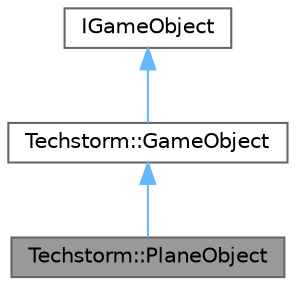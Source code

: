 digraph "Techstorm::PlaneObject"
{
 // LATEX_PDF_SIZE
  bgcolor="transparent";
  edge [fontname=Helvetica,fontsize=10,labelfontname=Helvetica,labelfontsize=10];
  node [fontname=Helvetica,fontsize=10,shape=box,height=0.2,width=0.4];
  Node1 [id="Node000001",label="Techstorm::PlaneObject",height=0.2,width=0.4,color="gray40", fillcolor="grey60", style="filled", fontcolor="black",tooltip=" "];
  Node2 -> Node1 [id="edge1_Node000001_Node000002",dir="back",color="steelblue1",style="solid",tooltip=" "];
  Node2 [id="Node000002",label="Techstorm::GameObject",height=0.2,width=0.4,color="gray40", fillcolor="white", style="filled",URL="$d4/de0/class_techstorm_1_1_game_object.html",tooltip="A game object that can be rendered to the screen. Inherits from IGameObject, and already provides the..."];
  Node3 -> Node2 [id="edge2_Node000002_Node000003",dir="back",color="steelblue1",style="solid",tooltip=" "];
  Node3 [id="Node000003",label="IGameObject",height=0.2,width=0.4,color="gray40", fillcolor="white", style="filled",tooltip=" "];
}
